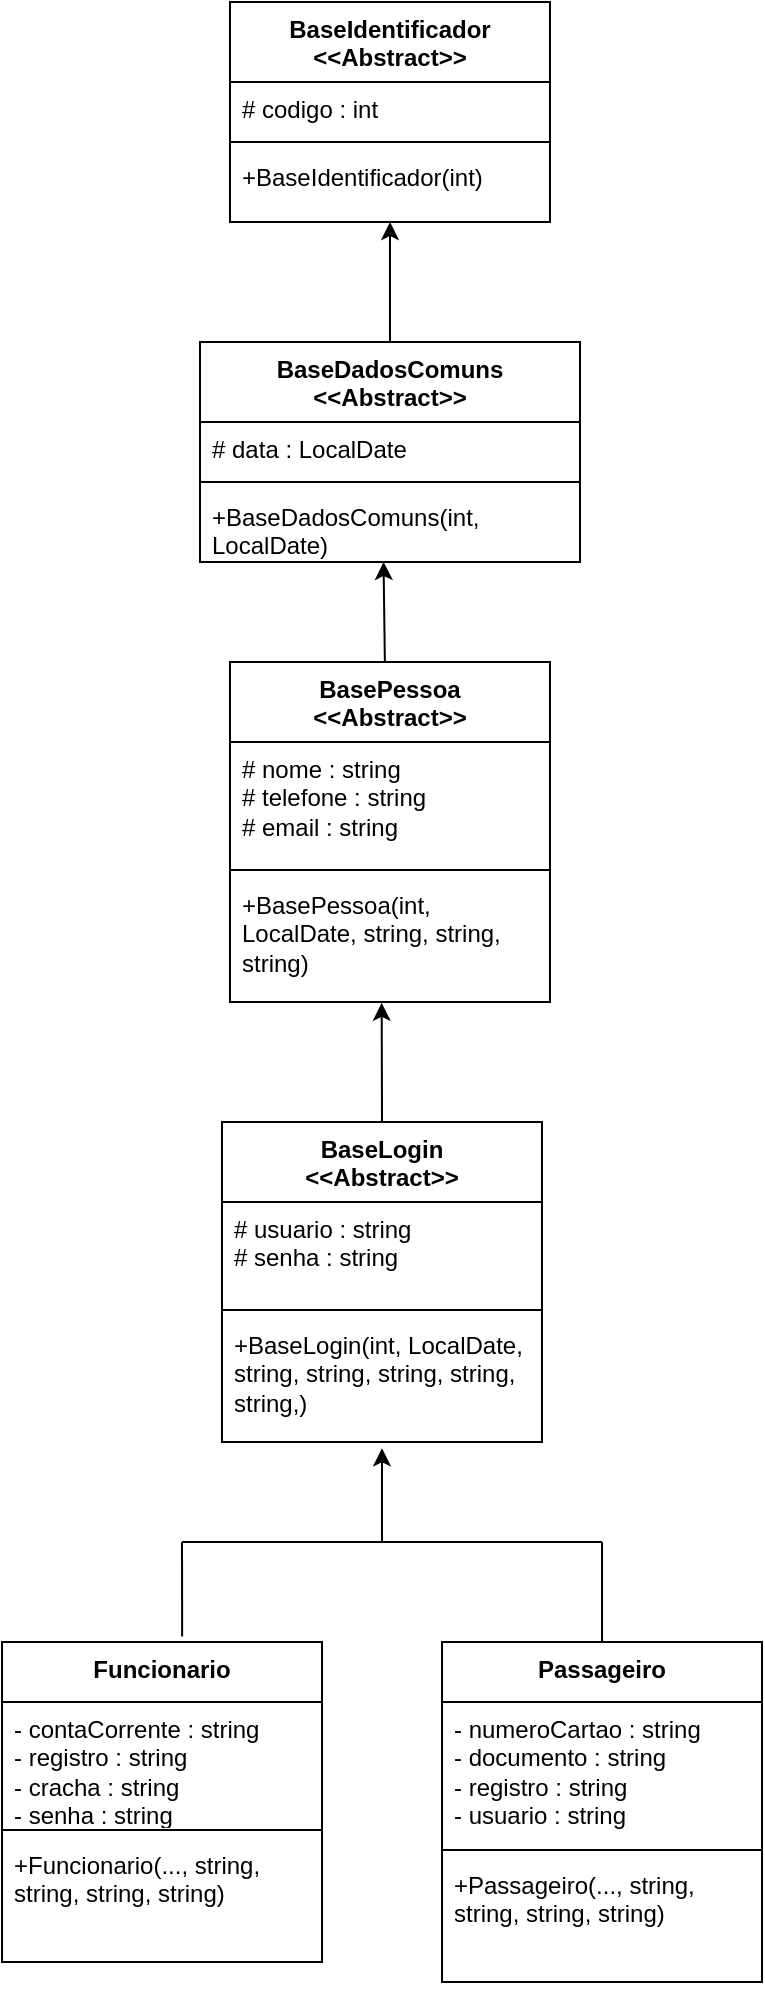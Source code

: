 <mxfile version="21.7.0" type="device">
  <diagram name="Página-1" id="n5KWdtxEeFnkF-gSVWrN">
    <mxGraphModel dx="955" dy="492" grid="1" gridSize="10" guides="1" tooltips="1" connect="1" arrows="1" fold="1" page="1" pageScale="1" pageWidth="827" pageHeight="1169" math="0" shadow="0">
      <root>
        <mxCell id="0" />
        <mxCell id="1" parent="0" />
        <mxCell id="viRfyqfNUSQ3YkpJ2DHF-5" value="BaseIdentificador&lt;br&gt;&amp;lt;&amp;lt;Abstract&amp;gt;&amp;gt;" style="swimlane;fontStyle=1;align=center;verticalAlign=top;childLayout=stackLayout;horizontal=1;startSize=40;horizontalStack=0;resizeParent=1;resizeParentMax=0;resizeLast=0;collapsible=1;marginBottom=0;whiteSpace=wrap;html=1;" vertex="1" parent="1">
          <mxGeometry x="334" y="30" width="160" height="110" as="geometry" />
        </mxCell>
        <mxCell id="viRfyqfNUSQ3YkpJ2DHF-6" value="# codigo : int" style="text;strokeColor=none;fillColor=none;align=left;verticalAlign=top;spacingLeft=4;spacingRight=4;overflow=hidden;rotatable=0;points=[[0,0.5],[1,0.5]];portConstraint=eastwest;whiteSpace=wrap;html=1;" vertex="1" parent="viRfyqfNUSQ3YkpJ2DHF-5">
          <mxGeometry y="40" width="160" height="26" as="geometry" />
        </mxCell>
        <mxCell id="viRfyqfNUSQ3YkpJ2DHF-7" value="" style="line;strokeWidth=1;fillColor=none;align=left;verticalAlign=middle;spacingTop=-1;spacingLeft=3;spacingRight=3;rotatable=0;labelPosition=right;points=[];portConstraint=eastwest;strokeColor=inherit;" vertex="1" parent="viRfyqfNUSQ3YkpJ2DHF-5">
          <mxGeometry y="66" width="160" height="8" as="geometry" />
        </mxCell>
        <mxCell id="viRfyqfNUSQ3YkpJ2DHF-8" value="+BaseIdentificador(int)" style="text;strokeColor=none;fillColor=none;align=left;verticalAlign=top;spacingLeft=4;spacingRight=4;overflow=hidden;rotatable=0;points=[[0,0.5],[1,0.5]];portConstraint=eastwest;whiteSpace=wrap;html=1;" vertex="1" parent="viRfyqfNUSQ3YkpJ2DHF-5">
          <mxGeometry y="74" width="160" height="36" as="geometry" />
        </mxCell>
        <mxCell id="viRfyqfNUSQ3YkpJ2DHF-9" value="BaseDadosComuns&lt;br&gt;&amp;lt;&amp;lt;Abstract&amp;gt;&amp;gt;" style="swimlane;fontStyle=1;align=center;verticalAlign=top;childLayout=stackLayout;horizontal=1;startSize=40;horizontalStack=0;resizeParent=1;resizeParentMax=0;resizeLast=0;collapsible=1;marginBottom=0;whiteSpace=wrap;html=1;" vertex="1" parent="1">
          <mxGeometry x="319" y="200" width="190" height="110" as="geometry" />
        </mxCell>
        <mxCell id="viRfyqfNUSQ3YkpJ2DHF-10" value="# data : LocalDate" style="text;strokeColor=none;fillColor=none;align=left;verticalAlign=top;spacingLeft=4;spacingRight=4;overflow=hidden;rotatable=0;points=[[0,0.5],[1,0.5]];portConstraint=eastwest;whiteSpace=wrap;html=1;" vertex="1" parent="viRfyqfNUSQ3YkpJ2DHF-9">
          <mxGeometry y="40" width="190" height="26" as="geometry" />
        </mxCell>
        <mxCell id="viRfyqfNUSQ3YkpJ2DHF-11" value="" style="line;strokeWidth=1;fillColor=none;align=left;verticalAlign=middle;spacingTop=-1;spacingLeft=3;spacingRight=3;rotatable=0;labelPosition=right;points=[];portConstraint=eastwest;strokeColor=inherit;" vertex="1" parent="viRfyqfNUSQ3YkpJ2DHF-9">
          <mxGeometry y="66" width="190" height="8" as="geometry" />
        </mxCell>
        <mxCell id="viRfyqfNUSQ3YkpJ2DHF-12" value="+BaseDadosComuns(int, LocalDate)" style="text;strokeColor=none;fillColor=none;align=left;verticalAlign=top;spacingLeft=4;spacingRight=4;overflow=hidden;rotatable=0;points=[[0,0.5],[1,0.5]];portConstraint=eastwest;whiteSpace=wrap;html=1;" vertex="1" parent="viRfyqfNUSQ3YkpJ2DHF-9">
          <mxGeometry y="74" width="190" height="36" as="geometry" />
        </mxCell>
        <mxCell id="viRfyqfNUSQ3YkpJ2DHF-17" value="BasePessoa&lt;br&gt;&amp;lt;&amp;lt;Abstract&amp;gt;&amp;gt;" style="swimlane;fontStyle=1;align=center;verticalAlign=top;childLayout=stackLayout;horizontal=1;startSize=40;horizontalStack=0;resizeParent=1;resizeParentMax=0;resizeLast=0;collapsible=1;marginBottom=0;whiteSpace=wrap;html=1;" vertex="1" parent="1">
          <mxGeometry x="334" y="360" width="160" height="170" as="geometry" />
        </mxCell>
        <mxCell id="viRfyqfNUSQ3YkpJ2DHF-18" value="# nome : string&lt;br&gt;# telefone : string&lt;br&gt;# email : string" style="text;strokeColor=none;fillColor=none;align=left;verticalAlign=top;spacingLeft=4;spacingRight=4;overflow=hidden;rotatable=0;points=[[0,0.5],[1,0.5]];portConstraint=eastwest;whiteSpace=wrap;html=1;" vertex="1" parent="viRfyqfNUSQ3YkpJ2DHF-17">
          <mxGeometry y="40" width="160" height="60" as="geometry" />
        </mxCell>
        <mxCell id="viRfyqfNUSQ3YkpJ2DHF-19" value="" style="line;strokeWidth=1;fillColor=none;align=left;verticalAlign=middle;spacingTop=-1;spacingLeft=3;spacingRight=3;rotatable=0;labelPosition=right;points=[];portConstraint=eastwest;strokeColor=inherit;" vertex="1" parent="viRfyqfNUSQ3YkpJ2DHF-17">
          <mxGeometry y="100" width="160" height="8" as="geometry" />
        </mxCell>
        <mxCell id="viRfyqfNUSQ3YkpJ2DHF-20" value="+BasePessoa(int, LocalDate, string, string, string)" style="text;strokeColor=none;fillColor=none;align=left;verticalAlign=top;spacingLeft=4;spacingRight=4;overflow=hidden;rotatable=0;points=[[0,0.5],[1,0.5]];portConstraint=eastwest;whiteSpace=wrap;html=1;" vertex="1" parent="viRfyqfNUSQ3YkpJ2DHF-17">
          <mxGeometry y="108" width="160" height="62" as="geometry" />
        </mxCell>
        <mxCell id="viRfyqfNUSQ3YkpJ2DHF-25" value="BaseLogin&lt;br&gt;&amp;lt;&amp;lt;Abstract&amp;gt;&amp;gt;" style="swimlane;fontStyle=1;align=center;verticalAlign=top;childLayout=stackLayout;horizontal=1;startSize=40;horizontalStack=0;resizeParent=1;resizeParentMax=0;resizeLast=0;collapsible=1;marginBottom=0;whiteSpace=wrap;html=1;" vertex="1" parent="1">
          <mxGeometry x="330" y="590" width="160" height="160" as="geometry" />
        </mxCell>
        <mxCell id="viRfyqfNUSQ3YkpJ2DHF-26" value="# usuario : string&lt;br&gt;# senha : string&lt;br&gt;" style="text;strokeColor=none;fillColor=none;align=left;verticalAlign=top;spacingLeft=4;spacingRight=4;overflow=hidden;rotatable=0;points=[[0,0.5],[1,0.5]];portConstraint=eastwest;whiteSpace=wrap;html=1;" vertex="1" parent="viRfyqfNUSQ3YkpJ2DHF-25">
          <mxGeometry y="40" width="160" height="50" as="geometry" />
        </mxCell>
        <mxCell id="viRfyqfNUSQ3YkpJ2DHF-27" value="" style="line;strokeWidth=1;fillColor=none;align=left;verticalAlign=middle;spacingTop=-1;spacingLeft=3;spacingRight=3;rotatable=0;labelPosition=right;points=[];portConstraint=eastwest;strokeColor=inherit;" vertex="1" parent="viRfyqfNUSQ3YkpJ2DHF-25">
          <mxGeometry y="90" width="160" height="8" as="geometry" />
        </mxCell>
        <mxCell id="viRfyqfNUSQ3YkpJ2DHF-28" value="+BaseLogin(int, LocalDate, string, string, string, string, string,)" style="text;strokeColor=none;fillColor=none;align=left;verticalAlign=top;spacingLeft=4;spacingRight=4;overflow=hidden;rotatable=0;points=[[0,0.5],[1,0.5]];portConstraint=eastwest;whiteSpace=wrap;html=1;" vertex="1" parent="viRfyqfNUSQ3YkpJ2DHF-25">
          <mxGeometry y="98" width="160" height="62" as="geometry" />
        </mxCell>
        <mxCell id="viRfyqfNUSQ3YkpJ2DHF-30" value="Funcionario" style="swimlane;fontStyle=1;align=center;verticalAlign=top;childLayout=stackLayout;horizontal=1;startSize=30;horizontalStack=0;resizeParent=1;resizeParentMax=0;resizeLast=0;collapsible=1;marginBottom=0;whiteSpace=wrap;html=1;" vertex="1" parent="1">
          <mxGeometry x="220" y="850" width="160" height="160" as="geometry" />
        </mxCell>
        <mxCell id="viRfyqfNUSQ3YkpJ2DHF-31" value="- contaCorrente : string&lt;br&gt;- registro : string&lt;br&gt;- cracha : string&lt;br&gt;- senha : string" style="text;strokeColor=none;fillColor=none;align=left;verticalAlign=top;spacingLeft=4;spacingRight=4;overflow=hidden;rotatable=0;points=[[0,0.5],[1,0.5]];portConstraint=eastwest;whiteSpace=wrap;html=1;" vertex="1" parent="viRfyqfNUSQ3YkpJ2DHF-30">
          <mxGeometry y="30" width="160" height="60" as="geometry" />
        </mxCell>
        <mxCell id="viRfyqfNUSQ3YkpJ2DHF-32" value="" style="line;strokeWidth=1;fillColor=none;align=left;verticalAlign=middle;spacingTop=-1;spacingLeft=3;spacingRight=3;rotatable=0;labelPosition=right;points=[];portConstraint=eastwest;strokeColor=inherit;" vertex="1" parent="viRfyqfNUSQ3YkpJ2DHF-30">
          <mxGeometry y="90" width="160" height="8" as="geometry" />
        </mxCell>
        <mxCell id="viRfyqfNUSQ3YkpJ2DHF-33" value="+Funcionario(..., string, string, string, string)" style="text;strokeColor=none;fillColor=none;align=left;verticalAlign=top;spacingLeft=4;spacingRight=4;overflow=hidden;rotatable=0;points=[[0,0.5],[1,0.5]];portConstraint=eastwest;whiteSpace=wrap;html=1;" vertex="1" parent="viRfyqfNUSQ3YkpJ2DHF-30">
          <mxGeometry y="98" width="160" height="62" as="geometry" />
        </mxCell>
        <mxCell id="viRfyqfNUSQ3YkpJ2DHF-34" value="Passageiro&lt;br&gt;" style="swimlane;fontStyle=1;align=center;verticalAlign=top;childLayout=stackLayout;horizontal=1;startSize=30;horizontalStack=0;resizeParent=1;resizeParentMax=0;resizeLast=0;collapsible=1;marginBottom=0;whiteSpace=wrap;html=1;" vertex="1" parent="1">
          <mxGeometry x="440" y="850" width="160" height="170" as="geometry" />
        </mxCell>
        <mxCell id="viRfyqfNUSQ3YkpJ2DHF-35" value="- numeroCartao : string&lt;br&gt;- documento : string&lt;br&gt;- registro : string&lt;br&gt;- usuario : string" style="text;strokeColor=none;fillColor=none;align=left;verticalAlign=top;spacingLeft=4;spacingRight=4;overflow=hidden;rotatable=0;points=[[0,0.5],[1,0.5]];portConstraint=eastwest;whiteSpace=wrap;html=1;" vertex="1" parent="viRfyqfNUSQ3YkpJ2DHF-34">
          <mxGeometry y="30" width="160" height="70" as="geometry" />
        </mxCell>
        <mxCell id="viRfyqfNUSQ3YkpJ2DHF-36" value="" style="line;strokeWidth=1;fillColor=none;align=left;verticalAlign=middle;spacingTop=-1;spacingLeft=3;spacingRight=3;rotatable=0;labelPosition=right;points=[];portConstraint=eastwest;strokeColor=inherit;" vertex="1" parent="viRfyqfNUSQ3YkpJ2DHF-34">
          <mxGeometry y="100" width="160" height="8" as="geometry" />
        </mxCell>
        <mxCell id="viRfyqfNUSQ3YkpJ2DHF-37" value="+Passageiro(..., string, string, string, string)" style="text;strokeColor=none;fillColor=none;align=left;verticalAlign=top;spacingLeft=4;spacingRight=4;overflow=hidden;rotatable=0;points=[[0,0.5],[1,0.5]];portConstraint=eastwest;whiteSpace=wrap;html=1;" vertex="1" parent="viRfyqfNUSQ3YkpJ2DHF-34">
          <mxGeometry y="108" width="160" height="62" as="geometry" />
        </mxCell>
        <mxCell id="viRfyqfNUSQ3YkpJ2DHF-40" value="" style="endArrow=classic;html=1;rounded=0;exitX=0.5;exitY=0;exitDx=0;exitDy=0;" edge="1" parent="1" source="viRfyqfNUSQ3YkpJ2DHF-9">
          <mxGeometry width="50" height="50" relative="1" as="geometry">
            <mxPoint x="350" y="280" as="sourcePoint" />
            <mxPoint x="414" y="140" as="targetPoint" />
          </mxGeometry>
        </mxCell>
        <mxCell id="viRfyqfNUSQ3YkpJ2DHF-41" value="" style="endArrow=classic;html=1;rounded=0;entryX=0.483;entryY=1;entryDx=0;entryDy=0;entryPerimeter=0;exitX=0.484;exitY=0.002;exitDx=0;exitDy=0;exitPerimeter=0;" edge="1" parent="1" source="viRfyqfNUSQ3YkpJ2DHF-17" target="viRfyqfNUSQ3YkpJ2DHF-12">
          <mxGeometry width="50" height="50" relative="1" as="geometry">
            <mxPoint x="410" y="360" as="sourcePoint" />
            <mxPoint x="409" y="320" as="targetPoint" />
          </mxGeometry>
        </mxCell>
        <mxCell id="viRfyqfNUSQ3YkpJ2DHF-47" value="" style="endArrow=classic;html=1;rounded=0;entryX=0.5;entryY=1.051;entryDx=0;entryDy=0;entryPerimeter=0;" edge="1" parent="1" target="viRfyqfNUSQ3YkpJ2DHF-28">
          <mxGeometry width="50" height="50" relative="1" as="geometry">
            <mxPoint x="410" y="800" as="sourcePoint" />
            <mxPoint x="520" y="780" as="targetPoint" />
          </mxGeometry>
        </mxCell>
        <mxCell id="viRfyqfNUSQ3YkpJ2DHF-49" value="" style="endArrow=none;html=1;rounded=0;" edge="1" parent="1">
          <mxGeometry width="50" height="50" relative="1" as="geometry">
            <mxPoint x="410" y="800" as="sourcePoint" />
            <mxPoint x="520" y="800" as="targetPoint" />
          </mxGeometry>
        </mxCell>
        <mxCell id="viRfyqfNUSQ3YkpJ2DHF-50" value="" style="endArrow=none;html=1;rounded=0;" edge="1" parent="1">
          <mxGeometry width="50" height="50" relative="1" as="geometry">
            <mxPoint x="310" y="800" as="sourcePoint" />
            <mxPoint x="410" y="800" as="targetPoint" />
          </mxGeometry>
        </mxCell>
        <mxCell id="viRfyqfNUSQ3YkpJ2DHF-52" value="" style="endArrow=none;html=1;rounded=0;exitX=0.5;exitY=0;exitDx=0;exitDy=0;" edge="1" parent="1" source="viRfyqfNUSQ3YkpJ2DHF-34">
          <mxGeometry width="50" height="50" relative="1" as="geometry">
            <mxPoint x="520" y="840" as="sourcePoint" />
            <mxPoint x="520" y="800" as="targetPoint" />
          </mxGeometry>
        </mxCell>
        <mxCell id="viRfyqfNUSQ3YkpJ2DHF-53" value="" style="endArrow=none;html=1;rounded=0;exitX=0.563;exitY=-0.017;exitDx=0;exitDy=0;exitPerimeter=0;" edge="1" parent="1" source="viRfyqfNUSQ3YkpJ2DHF-30">
          <mxGeometry width="50" height="50" relative="1" as="geometry">
            <mxPoint x="470" y="920" as="sourcePoint" />
            <mxPoint x="310" y="800" as="targetPoint" />
          </mxGeometry>
        </mxCell>
        <mxCell id="viRfyqfNUSQ3YkpJ2DHF-54" value="" style="endArrow=classic;html=1;rounded=0;entryX=0.474;entryY=1.007;entryDx=0;entryDy=0;entryPerimeter=0;exitX=0.5;exitY=0;exitDx=0;exitDy=0;" edge="1" parent="1" source="viRfyqfNUSQ3YkpJ2DHF-25" target="viRfyqfNUSQ3YkpJ2DHF-20">
          <mxGeometry width="50" height="50" relative="1" as="geometry">
            <mxPoint x="390" y="600" as="sourcePoint" />
            <mxPoint x="440" y="550" as="targetPoint" />
          </mxGeometry>
        </mxCell>
      </root>
    </mxGraphModel>
  </diagram>
</mxfile>
